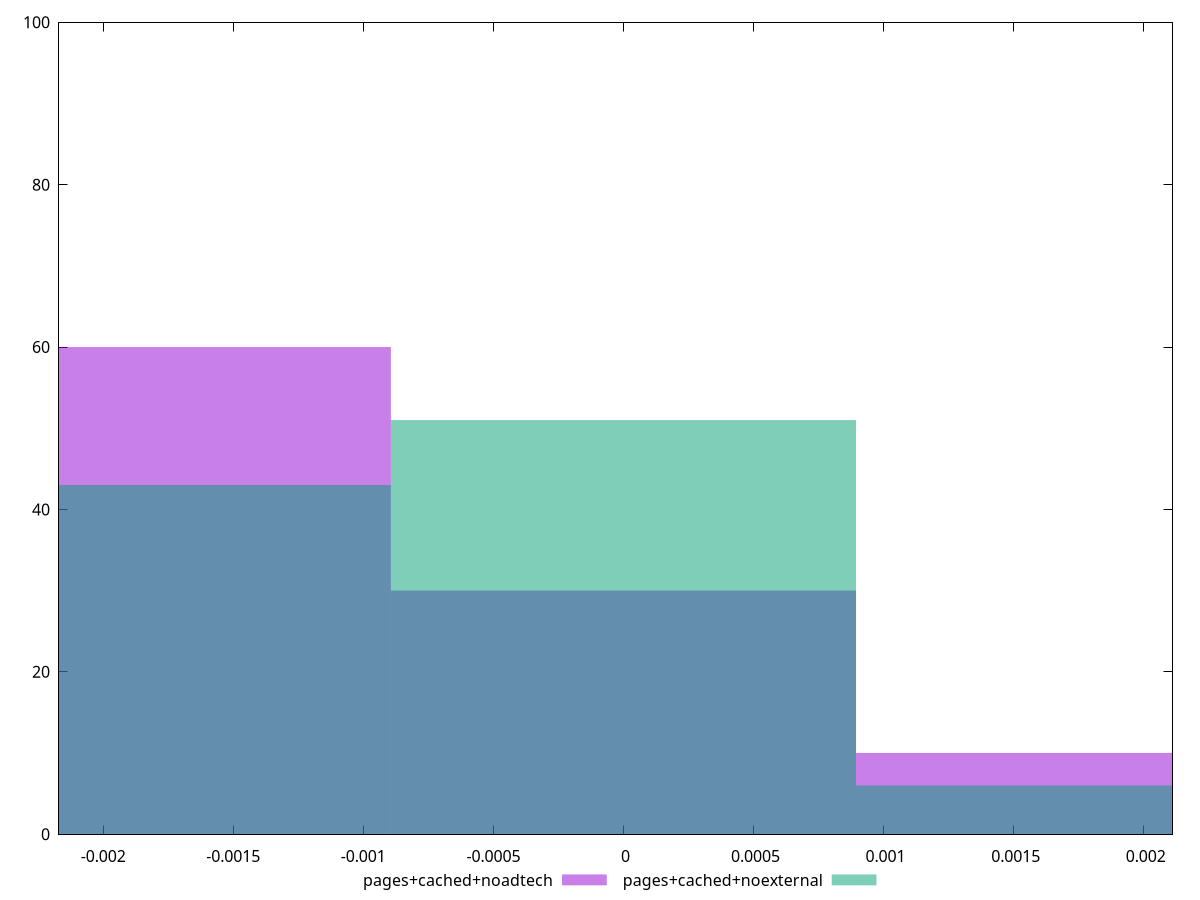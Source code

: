 reset

$pagesCachedNoadtech <<EOF
0.0017879011826478833 10
-0.0017879011826478833 60
0 30
EOF

$pagesCachedNoexternal <<EOF
0 51
-0.0017879011826478833 43
0.0017879011826478833 6
EOF

set key outside below
set boxwidth 0.0017879011826478833
set xrange [-0.0021697083777997388:0.002110417215445718]
set yrange [0:100]
set trange [0:100]
set style fill transparent solid 0.5 noborder
set terminal svg size 640, 500 enhanced background rgb 'white'
set output "report_00008_2021-01-22T20:58:29.167/meta/score-difference/comparison/histogram/4_vs_5.svg"

plot $pagesCachedNoadtech title "pages+cached+noadtech" with boxes, \
     $pagesCachedNoexternal title "pages+cached+noexternal" with boxes

reset
